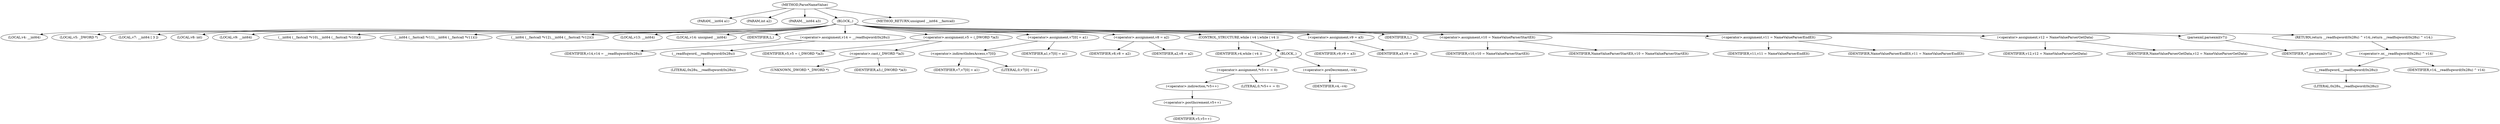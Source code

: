 digraph ParseNameValue {  
"1000111" [label = "(METHOD,ParseNameValue)" ]
"1000112" [label = "(PARAM,__int64 a1)" ]
"1000113" [label = "(PARAM,int a2)" ]
"1000114" [label = "(PARAM,__int64 a3)" ]
"1000115" [label = "(BLOCK,,)" ]
"1000116" [label = "(LOCAL,v4: __int64)" ]
"1000117" [label = "(LOCAL,v5: _DWORD *)" ]
"1000118" [label = "(LOCAL,v7: __int64 [ 3 ])" ]
"1000119" [label = "(LOCAL,v8: int)" ]
"1000120" [label = "(LOCAL,v9: __int64)" ]
"1000121" [label = "(__int64 (__fastcall *v10),__int64 (__fastcall *v10)())" ]
"1000122" [label = "(__int64 (__fastcall *v11),__int64 (__fastcall *v11)())" ]
"1000123" [label = "(__int64 (__fastcall *v12),__int64 (__fastcall *v12)())" ]
"1000124" [label = "(LOCAL,v13: __int64)" ]
"1000125" [label = "(LOCAL,v14: unsigned __int64)" ]
"1000126" [label = "(IDENTIFIER,L,)" ]
"1000127" [label = "(<operator>.assignment,v14 = __readfsqword(0x28u))" ]
"1000128" [label = "(IDENTIFIER,v14,v14 = __readfsqword(0x28u))" ]
"1000129" [label = "(__readfsqword,__readfsqword(0x28u))" ]
"1000130" [label = "(LITERAL,0x28u,__readfsqword(0x28u))" ]
"1000131" [label = "(<operator>.assignment,v5 = (_DWORD *)a3)" ]
"1000132" [label = "(IDENTIFIER,v5,v5 = (_DWORD *)a3)" ]
"1000133" [label = "(<operator>.cast,(_DWORD *)a3)" ]
"1000134" [label = "(UNKNOWN,_DWORD *,_DWORD *)" ]
"1000135" [label = "(IDENTIFIER,a3,(_DWORD *)a3)" ]
"1000136" [label = "(<operator>.assignment,v7[0] = a1)" ]
"1000137" [label = "(<operator>.indirectIndexAccess,v7[0])" ]
"1000138" [label = "(IDENTIFIER,v7,v7[0] = a1)" ]
"1000139" [label = "(LITERAL,0,v7[0] = a1)" ]
"1000140" [label = "(IDENTIFIER,a1,v7[0] = a1)" ]
"1000141" [label = "(<operator>.assignment,v8 = a2)" ]
"1000142" [label = "(IDENTIFIER,v8,v8 = a2)" ]
"1000143" [label = "(IDENTIFIER,a2,v8 = a2)" ]
"1000144" [label = "(CONTROL_STRUCTURE,while ( v4 ),while ( v4 ))" ]
"1000145" [label = "(IDENTIFIER,v4,while ( v4 ))" ]
"1000146" [label = "(BLOCK,,)" ]
"1000147" [label = "(<operator>.assignment,*v5++ = 0)" ]
"1000148" [label = "(<operator>.indirection,*v5++)" ]
"1000149" [label = "(<operator>.postIncrement,v5++)" ]
"1000150" [label = "(IDENTIFIER,v5,v5++)" ]
"1000151" [label = "(LITERAL,0,*v5++ = 0)" ]
"1000152" [label = "(<operator>.preDecrement,--v4)" ]
"1000153" [label = "(IDENTIFIER,v4,--v4)" ]
"1000154" [label = "(<operator>.assignment,v9 = a3)" ]
"1000155" [label = "(IDENTIFIER,v9,v9 = a3)" ]
"1000156" [label = "(IDENTIFIER,a3,v9 = a3)" ]
"1000157" [label = "(IDENTIFIER,L,)" ]
"1000158" [label = "(<operator>.assignment,v10 = NameValueParserStartElt)" ]
"1000159" [label = "(IDENTIFIER,v10,v10 = NameValueParserStartElt)" ]
"1000160" [label = "(IDENTIFIER,NameValueParserStartElt,v10 = NameValueParserStartElt)" ]
"1000161" [label = "(<operator>.assignment,v11 = NameValueParserEndElt)" ]
"1000162" [label = "(IDENTIFIER,v11,v11 = NameValueParserEndElt)" ]
"1000163" [label = "(IDENTIFIER,NameValueParserEndElt,v11 = NameValueParserEndElt)" ]
"1000164" [label = "(<operator>.assignment,v12 = NameValueParserGetData)" ]
"1000165" [label = "(IDENTIFIER,v12,v12 = NameValueParserGetData)" ]
"1000166" [label = "(IDENTIFIER,NameValueParserGetData,v12 = NameValueParserGetData)" ]
"1000167" [label = "(parsexml,parsexml(v7))" ]
"1000168" [label = "(IDENTIFIER,v7,parsexml(v7))" ]
"1000169" [label = "(RETURN,return __readfsqword(0x28u) ^ v14;,return __readfsqword(0x28u) ^ v14;)" ]
"1000170" [label = "(<operator>.or,__readfsqword(0x28u) ^ v14)" ]
"1000171" [label = "(__readfsqword,__readfsqword(0x28u))" ]
"1000172" [label = "(LITERAL,0x28u,__readfsqword(0x28u))" ]
"1000173" [label = "(IDENTIFIER,v14,__readfsqword(0x28u) ^ v14)" ]
"1000174" [label = "(METHOD_RETURN,unsigned __int64 __fastcall)" ]
  "1000111" -> "1000112" 
  "1000111" -> "1000113" 
  "1000111" -> "1000114" 
  "1000111" -> "1000115" 
  "1000111" -> "1000174" 
  "1000115" -> "1000116" 
  "1000115" -> "1000117" 
  "1000115" -> "1000118" 
  "1000115" -> "1000119" 
  "1000115" -> "1000120" 
  "1000115" -> "1000121" 
  "1000115" -> "1000122" 
  "1000115" -> "1000123" 
  "1000115" -> "1000124" 
  "1000115" -> "1000125" 
  "1000115" -> "1000126" 
  "1000115" -> "1000127" 
  "1000115" -> "1000131" 
  "1000115" -> "1000136" 
  "1000115" -> "1000141" 
  "1000115" -> "1000144" 
  "1000115" -> "1000154" 
  "1000115" -> "1000157" 
  "1000115" -> "1000158" 
  "1000115" -> "1000161" 
  "1000115" -> "1000164" 
  "1000115" -> "1000167" 
  "1000115" -> "1000169" 
  "1000127" -> "1000128" 
  "1000127" -> "1000129" 
  "1000129" -> "1000130" 
  "1000131" -> "1000132" 
  "1000131" -> "1000133" 
  "1000133" -> "1000134" 
  "1000133" -> "1000135" 
  "1000136" -> "1000137" 
  "1000136" -> "1000140" 
  "1000137" -> "1000138" 
  "1000137" -> "1000139" 
  "1000141" -> "1000142" 
  "1000141" -> "1000143" 
  "1000144" -> "1000145" 
  "1000144" -> "1000146" 
  "1000146" -> "1000147" 
  "1000146" -> "1000152" 
  "1000147" -> "1000148" 
  "1000147" -> "1000151" 
  "1000148" -> "1000149" 
  "1000149" -> "1000150" 
  "1000152" -> "1000153" 
  "1000154" -> "1000155" 
  "1000154" -> "1000156" 
  "1000158" -> "1000159" 
  "1000158" -> "1000160" 
  "1000161" -> "1000162" 
  "1000161" -> "1000163" 
  "1000164" -> "1000165" 
  "1000164" -> "1000166" 
  "1000167" -> "1000168" 
  "1000169" -> "1000170" 
  "1000170" -> "1000171" 
  "1000170" -> "1000173" 
  "1000171" -> "1000172" 
}
